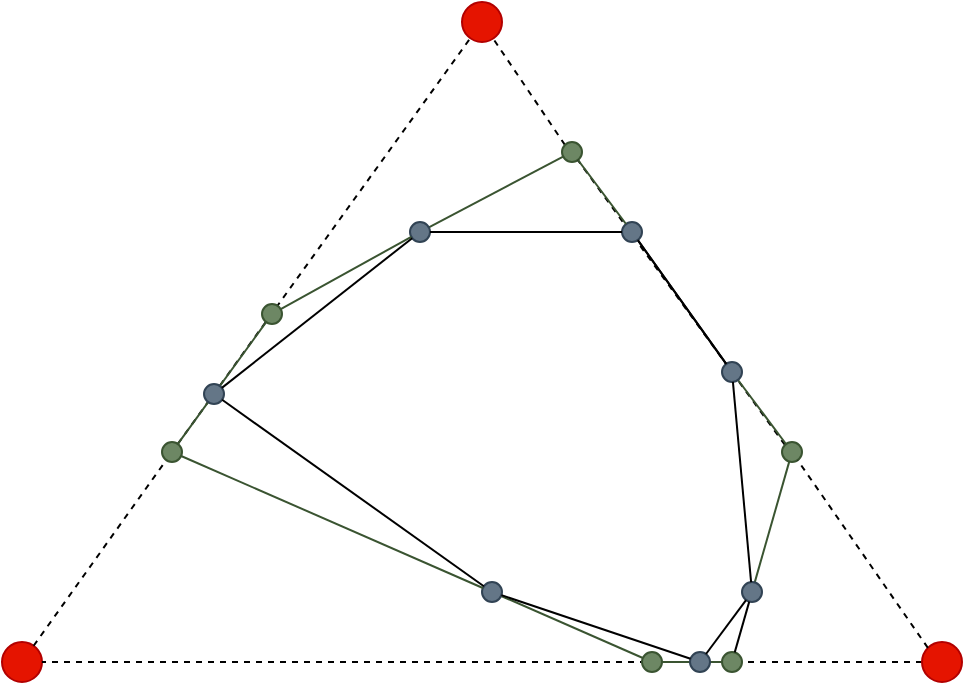 <mxfile version="20.7.4" type="device"><diagram id="2Z4AOdRdWAejunKHid01" name="Stránka-1"><mxGraphModel dx="1000" dy="599" grid="1" gridSize="10" guides="1" tooltips="1" connect="1" arrows="1" fold="1" page="1" pageScale="1" pageWidth="827" pageHeight="1169" math="0" shadow="0"><root><mxCell id="0"/><mxCell id="1" parent="0"/><mxCell id="EBAPqre1vdHuWHIpoVSE-2" value="" style="ellipse;whiteSpace=wrap;html=1;aspect=fixed;fillColor=#e51400;fontColor=#ffffff;strokeColor=#B20000;" vertex="1" parent="1"><mxGeometry x="200" y="370" width="20" height="20" as="geometry"/></mxCell><mxCell id="EBAPqre1vdHuWHIpoVSE-3" value="" style="ellipse;whiteSpace=wrap;html=1;aspect=fixed;fillColor=#e51400;fontColor=#ffffff;strokeColor=#B20000;" vertex="1" parent="1"><mxGeometry x="430" y="50" width="20" height="20" as="geometry"/></mxCell><mxCell id="EBAPqre1vdHuWHIpoVSE-6" value="" style="endArrow=none;html=1;rounded=0;startArrow=none;dashed=1;" edge="1" parent="1" source="EBAPqre1vdHuWHIpoVSE-10" target="EBAPqre1vdHuWHIpoVSE-3"><mxGeometry width="50" height="50" relative="1" as="geometry"><mxPoint x="210" y="310" as="sourcePoint"/><mxPoint x="260" y="260" as="targetPoint"/></mxGeometry></mxCell><mxCell id="EBAPqre1vdHuWHIpoVSE-7" value="" style="endArrow=none;html=1;rounded=0;dashed=1;" edge="1" parent="1" source="EBAPqre1vdHuWHIpoVSE-8" target="EBAPqre1vdHuWHIpoVSE-2"><mxGeometry width="50" height="50" relative="1" as="geometry"><mxPoint x="220" y="420" as="sourcePoint"/><mxPoint x="254.855" y="198.575" as="targetPoint"/></mxGeometry></mxCell><mxCell id="EBAPqre1vdHuWHIpoVSE-8" value="" style="ellipse;whiteSpace=wrap;html=1;aspect=fixed;fillColor=#e51400;fontColor=#ffffff;strokeColor=#B20000;" vertex="1" parent="1"><mxGeometry x="660" y="370" width="20" height="20" as="geometry"/></mxCell><mxCell id="EBAPqre1vdHuWHIpoVSE-9" value="" style="endArrow=none;html=1;rounded=0;exitX=0;exitY=0;exitDx=0;exitDy=0;startArrow=none;dashed=1;" edge="1" parent="1" source="EBAPqre1vdHuWHIpoVSE-13" target="EBAPqre1vdHuWHIpoVSE-3"><mxGeometry width="50" height="50" relative="1" as="geometry"><mxPoint x="320" y="360" as="sourcePoint"/><mxPoint x="370" y="310" as="targetPoint"/></mxGeometry></mxCell><mxCell id="EBAPqre1vdHuWHIpoVSE-10" value="" style="ellipse;whiteSpace=wrap;html=1;aspect=fixed;fillColor=#6d8764;fontColor=#ffffff;strokeColor=#3A5431;" vertex="1" parent="1"><mxGeometry x="280" y="270" width="10" height="10" as="geometry"/></mxCell><mxCell id="EBAPqre1vdHuWHIpoVSE-11" value="" style="endArrow=none;html=1;rounded=0;dashed=1;" edge="1" parent="1" source="EBAPqre1vdHuWHIpoVSE-2" target="EBAPqre1vdHuWHIpoVSE-10"><mxGeometry width="50" height="50" relative="1" as="geometry"><mxPoint x="215.836" y="371.88" as="sourcePoint"/><mxPoint x="434.164" y="68.12" as="targetPoint"/></mxGeometry></mxCell><mxCell id="EBAPqre1vdHuWHIpoVSE-12" value="" style="ellipse;whiteSpace=wrap;html=1;aspect=fixed;fillColor=#6d8764;fontColor=#ffffff;strokeColor=#3A5431;" vertex="1" parent="1"><mxGeometry x="330" y="201" width="10" height="10" as="geometry"/></mxCell><mxCell id="EBAPqre1vdHuWHIpoVSE-13" value="" style="ellipse;whiteSpace=wrap;html=1;aspect=fixed;fillColor=#6d8764;fontColor=#ffffff;strokeColor=#3A5431;" vertex="1" parent="1"><mxGeometry x="480" y="120" width="10" height="10" as="geometry"/></mxCell><mxCell id="EBAPqre1vdHuWHIpoVSE-16" value="" style="endArrow=none;html=1;rounded=0;exitX=0;exitY=0;exitDx=0;exitDy=0;dashed=1;startArrow=none;" edge="1" parent="1" source="EBAPqre1vdHuWHIpoVSE-37" target="EBAPqre1vdHuWHIpoVSE-13"><mxGeometry width="50" height="50" relative="1" as="geometry"><mxPoint x="662.929" y="372.929" as="sourcePoint"/><mxPoint x="445.804" y="68.144" as="targetPoint"/></mxGeometry></mxCell><mxCell id="EBAPqre1vdHuWHIpoVSE-17" value="" style="ellipse;whiteSpace=wrap;html=1;aspect=fixed;fillColor=#6d8764;fontColor=#ffffff;strokeColor=#3A5431;" vertex="1" parent="1"><mxGeometry x="520" y="375" width="10" height="10" as="geometry"/></mxCell><mxCell id="EBAPqre1vdHuWHIpoVSE-18" value="" style="endArrow=none;html=1;rounded=0;startArrow=none;fillColor=#6d8764;strokeColor=#3A5431;" edge="1" parent="1" source="EBAPqre1vdHuWHIpoVSE-49" target="EBAPqre1vdHuWHIpoVSE-17"><mxGeometry width="50" height="50" relative="1" as="geometry"><mxPoint x="470" y="230" as="sourcePoint"/><mxPoint x="520" y="180" as="targetPoint"/></mxGeometry></mxCell><mxCell id="EBAPqre1vdHuWHIpoVSE-20" value="" style="endArrow=none;html=1;rounded=0;fillColor=#6d8764;strokeColor=#3A5431;" edge="1" parent="1" source="EBAPqre1vdHuWHIpoVSE-10" target="EBAPqre1vdHuWHIpoVSE-12"><mxGeometry width="50" height="50" relative="1" as="geometry"><mxPoint x="310" y="270" as="sourcePoint"/><mxPoint x="340" y="230" as="targetPoint"/></mxGeometry></mxCell><mxCell id="EBAPqre1vdHuWHIpoVSE-21" value="" style="endArrow=none;html=1;rounded=0;startArrow=none;fillColor=#6d8764;strokeColor=#3A5431;" edge="1" parent="1" source="EBAPqre1vdHuWHIpoVSE-62" target="EBAPqre1vdHuWHIpoVSE-13"><mxGeometry width="50" height="50" relative="1" as="geometry"><mxPoint x="350" y="200" as="sourcePoint"/><mxPoint x="470" y="120" as="targetPoint"/></mxGeometry></mxCell><mxCell id="EBAPqre1vdHuWHIpoVSE-37" value="" style="ellipse;whiteSpace=wrap;html=1;aspect=fixed;fillColor=#6d8764;fontColor=#ffffff;strokeColor=#3A5431;" vertex="1" parent="1"><mxGeometry x="590" y="270" width="10" height="10" as="geometry"/></mxCell><mxCell id="EBAPqre1vdHuWHIpoVSE-41" value="" style="endArrow=none;html=1;rounded=0;exitX=0;exitY=0;exitDx=0;exitDy=0;dashed=1;" edge="1" parent="1" source="EBAPqre1vdHuWHIpoVSE-8" target="EBAPqre1vdHuWHIpoVSE-37"><mxGeometry width="50" height="50" relative="1" as="geometry"><mxPoint x="662.929" y="372.929" as="sourcePoint"/><mxPoint x="487.839" y="119.116" as="targetPoint"/></mxGeometry></mxCell><mxCell id="EBAPqre1vdHuWHIpoVSE-42" value="" style="ellipse;whiteSpace=wrap;html=1;aspect=fixed;fillColor=#6d8764;fontColor=#ffffff;strokeColor=#3A5431;" vertex="1" parent="1"><mxGeometry x="560" y="375" width="10" height="10" as="geometry"/></mxCell><mxCell id="EBAPqre1vdHuWHIpoVSE-43" value="" style="endArrow=none;html=1;rounded=0;fillColor=#6d8764;strokeColor=#3A5431;" edge="1" parent="1" source="EBAPqre1vdHuWHIpoVSE-17" target="EBAPqre1vdHuWHIpoVSE-42"><mxGeometry width="50" height="50" relative="1" as="geometry"><mxPoint x="530" y="370" as="sourcePoint"/><mxPoint x="550" y="380" as="targetPoint"/></mxGeometry></mxCell><mxCell id="EBAPqre1vdHuWHIpoVSE-44" value="" style="endArrow=none;html=1;rounded=0;startArrow=none;fillColor=#6d8764;strokeColor=#3A5431;" edge="1" parent="1" source="EBAPqre1vdHuWHIpoVSE-55" target="EBAPqre1vdHuWHIpoVSE-37"><mxGeometry width="50" height="50" relative="1" as="geometry"><mxPoint x="510" y="370" as="sourcePoint"/><mxPoint x="590" y="290" as="targetPoint"/></mxGeometry></mxCell><mxCell id="EBAPqre1vdHuWHIpoVSE-45" value="" style="endArrow=none;html=1;rounded=0;startArrow=none;fillColor=#6d8764;strokeColor=#3A5431;" edge="1" parent="1" source="EBAPqre1vdHuWHIpoVSE-58" target="EBAPqre1vdHuWHIpoVSE-37"><mxGeometry width="50" height="50" relative="1" as="geometry"><mxPoint x="540" y="150" as="sourcePoint"/><mxPoint x="590" y="260" as="targetPoint"/></mxGeometry></mxCell><mxCell id="EBAPqre1vdHuWHIpoVSE-49" value="" style="ellipse;whiteSpace=wrap;html=1;aspect=fixed;fillColor=#647687;fontColor=#ffffff;strokeColor=#314354;" vertex="1" parent="1"><mxGeometry x="440" y="340" width="10" height="10" as="geometry"/></mxCell><mxCell id="EBAPqre1vdHuWHIpoVSE-54" value="" style="endArrow=none;html=1;rounded=0;fillColor=#6d8764;strokeColor=#3A5431;" edge="1" parent="1" source="EBAPqre1vdHuWHIpoVSE-10" target="EBAPqre1vdHuWHIpoVSE-49"><mxGeometry width="50" height="50" relative="1" as="geometry"><mxPoint x="289.581" y="277.004" as="sourcePoint"/><mxPoint x="520.419" y="377.997" as="targetPoint"/></mxGeometry></mxCell><mxCell id="EBAPqre1vdHuWHIpoVSE-55" value="" style="ellipse;whiteSpace=wrap;html=1;aspect=fixed;fillColor=#647687;fontColor=#ffffff;strokeColor=#314354;" vertex="1" parent="1"><mxGeometry x="570" y="340" width="10" height="10" as="geometry"/></mxCell><mxCell id="EBAPqre1vdHuWHIpoVSE-57" value="" style="endArrow=none;html=1;rounded=0;" edge="1" parent="1" source="EBAPqre1vdHuWHIpoVSE-42" target="EBAPqre1vdHuWHIpoVSE-55"><mxGeometry width="50" height="50" relative="1" as="geometry"><mxPoint x="566.372" y="375.192" as="sourcePoint"/><mxPoint x="593.628" y="279.808" as="targetPoint"/></mxGeometry></mxCell><mxCell id="EBAPqre1vdHuWHIpoVSE-58" value="" style="ellipse;whiteSpace=wrap;html=1;aspect=fixed;fillColor=#647687;fontColor=#ffffff;strokeColor=#314354;" vertex="1" parent="1"><mxGeometry x="560" y="230" width="10" height="10" as="geometry"/></mxCell><mxCell id="EBAPqre1vdHuWHIpoVSE-59" value="" style="endArrow=none;html=1;rounded=0;startArrow=none;" edge="1" parent="1" source="EBAPqre1vdHuWHIpoVSE-60" target="EBAPqre1vdHuWHIpoVSE-58"><mxGeometry width="50" height="50" relative="1" as="geometry"><mxPoint x="487.957" y="129.032" as="sourcePoint"/><mxPoint x="592.043" y="270.968" as="targetPoint"/></mxGeometry></mxCell><mxCell id="EBAPqre1vdHuWHIpoVSE-60" value="" style="ellipse;whiteSpace=wrap;html=1;aspect=fixed;fillColor=#647687;fontColor=#ffffff;strokeColor=#314354;" vertex="1" parent="1"><mxGeometry x="510" y="160" width="10" height="10" as="geometry"/></mxCell><mxCell id="EBAPqre1vdHuWHIpoVSE-61" value="" style="endArrow=none;html=1;rounded=0;fillColor=#6d8764;strokeColor=#3A5431;" edge="1" parent="1" source="EBAPqre1vdHuWHIpoVSE-13" target="EBAPqre1vdHuWHIpoVSE-60"><mxGeometry width="50" height="50" relative="1" as="geometry"><mxPoint x="487.94" y="129.044" as="sourcePoint"/><mxPoint x="562.059" y="230.956" as="targetPoint"/></mxGeometry></mxCell><mxCell id="EBAPqre1vdHuWHIpoVSE-62" value="" style="ellipse;whiteSpace=wrap;html=1;aspect=fixed;fillColor=#647687;fontColor=#ffffff;strokeColor=#314354;" vertex="1" parent="1"><mxGeometry x="404" y="160" width="10" height="10" as="geometry"/></mxCell><mxCell id="EBAPqre1vdHuWHIpoVSE-65" value="" style="endArrow=none;html=1;rounded=0;fillColor=#6d8764;strokeColor=#3A5431;" edge="1" parent="1" source="EBAPqre1vdHuWHIpoVSE-12" target="EBAPqre1vdHuWHIpoVSE-62"><mxGeometry width="50" height="50" relative="1" as="geometry"><mxPoint x="339.413" y="202.649" as="sourcePoint"/><mxPoint x="480.588" y="127.353" as="targetPoint"/></mxGeometry></mxCell><mxCell id="EBAPqre1vdHuWHIpoVSE-70" value="" style="ellipse;whiteSpace=wrap;html=1;aspect=fixed;fillColor=#647687;fontColor=#ffffff;strokeColor=#314354;" vertex="1" parent="1"><mxGeometry x="301" y="241" width="10" height="10" as="geometry"/></mxCell><mxCell id="EBAPqre1vdHuWHIpoVSE-76" value="" style="endArrow=none;html=1;rounded=0;" edge="1" parent="1" source="EBAPqre1vdHuWHIpoVSE-55" target="EBAPqre1vdHuWHIpoVSE-58"><mxGeometry width="50" height="50" relative="1" as="geometry"><mxPoint x="570" y="330" as="sourcePoint"/><mxPoint x="560" y="270" as="targetPoint"/></mxGeometry></mxCell><mxCell id="EBAPqre1vdHuWHIpoVSE-78" value="" style="endArrow=none;html=1;rounded=0;" edge="1" parent="1" source="EBAPqre1vdHuWHIpoVSE-60" target="EBAPqre1vdHuWHIpoVSE-62"><mxGeometry width="50" height="50" relative="1" as="geometry"><mxPoint x="490" y="170" as="sourcePoint"/><mxPoint x="500" y="220" as="targetPoint"/></mxGeometry></mxCell><mxCell id="EBAPqre1vdHuWHIpoVSE-79" value="" style="endArrow=none;html=1;rounded=0;" edge="1" parent="1" source="EBAPqre1vdHuWHIpoVSE-70" target="EBAPqre1vdHuWHIpoVSE-62"><mxGeometry width="50" height="50" relative="1" as="geometry"><mxPoint x="360" y="250" as="sourcePoint"/><mxPoint x="410" y="200" as="targetPoint"/></mxGeometry></mxCell><mxCell id="EBAPqre1vdHuWHIpoVSE-80" value="" style="endArrow=none;html=1;rounded=0;" edge="1" parent="1" source="EBAPqre1vdHuWHIpoVSE-70" target="EBAPqre1vdHuWHIpoVSE-49"><mxGeometry width="50" height="50" relative="1" as="geometry"><mxPoint x="320" y="250" as="sourcePoint"/><mxPoint x="440" y="330" as="targetPoint"/></mxGeometry></mxCell><mxCell id="EBAPqre1vdHuWHIpoVSE-81" value="" style="endArrow=none;html=1;rounded=0;" edge="1" parent="1" source="EBAPqre1vdHuWHIpoVSE-58" target="EBAPqre1vdHuWHIpoVSE-60"><mxGeometry width="50" height="50" relative="1" as="geometry"><mxPoint x="590" y="210" as="sourcePoint"/><mxPoint x="500" y="220" as="targetPoint"/></mxGeometry></mxCell><mxCell id="EBAPqre1vdHuWHIpoVSE-83" value="" style="ellipse;whiteSpace=wrap;html=1;aspect=fixed;fillColor=#647687;fontColor=#ffffff;strokeColor=#314354;" vertex="1" parent="1"><mxGeometry x="544" y="375" width="10" height="10" as="geometry"/></mxCell><mxCell id="EBAPqre1vdHuWHIpoVSE-84" value="" style="endArrow=none;html=1;rounded=0;" edge="1" parent="1" source="EBAPqre1vdHuWHIpoVSE-49" target="EBAPqre1vdHuWHIpoVSE-83"><mxGeometry width="50" height="50" relative="1" as="geometry"><mxPoint x="460" y="330" as="sourcePoint"/><mxPoint x="540" y="340" as="targetPoint"/></mxGeometry></mxCell><mxCell id="EBAPqre1vdHuWHIpoVSE-85" value="" style="endArrow=none;html=1;rounded=0;" edge="1" parent="1" source="EBAPqre1vdHuWHIpoVSE-83" target="EBAPqre1vdHuWHIpoVSE-55"><mxGeometry width="50" height="50" relative="1" as="geometry"><mxPoint x="550" y="370" as="sourcePoint"/><mxPoint x="540" y="320" as="targetPoint"/></mxGeometry></mxCell></root></mxGraphModel></diagram></mxfile>